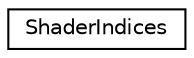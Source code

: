 digraph "Graphical Class Hierarchy"
{
  edge [fontname="Helvetica",fontsize="10",labelfontname="Helvetica",labelfontsize="10"];
  node [fontname="Helvetica",fontsize="10",shape=record];
  rankdir="LR";
  Node0 [label="ShaderIndices",height=0.2,width=0.4,color="black", fillcolor="white", style="filled",URL="$struct_shader_indices.html"];
}

